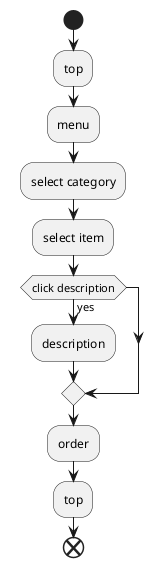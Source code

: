 @startuml order
    start
    :top;
    :menu;
    :select category;
    :select item;
    if(click description) then (yes)
    :description;
    endif
    :order;
    :top;
    end
@enduml